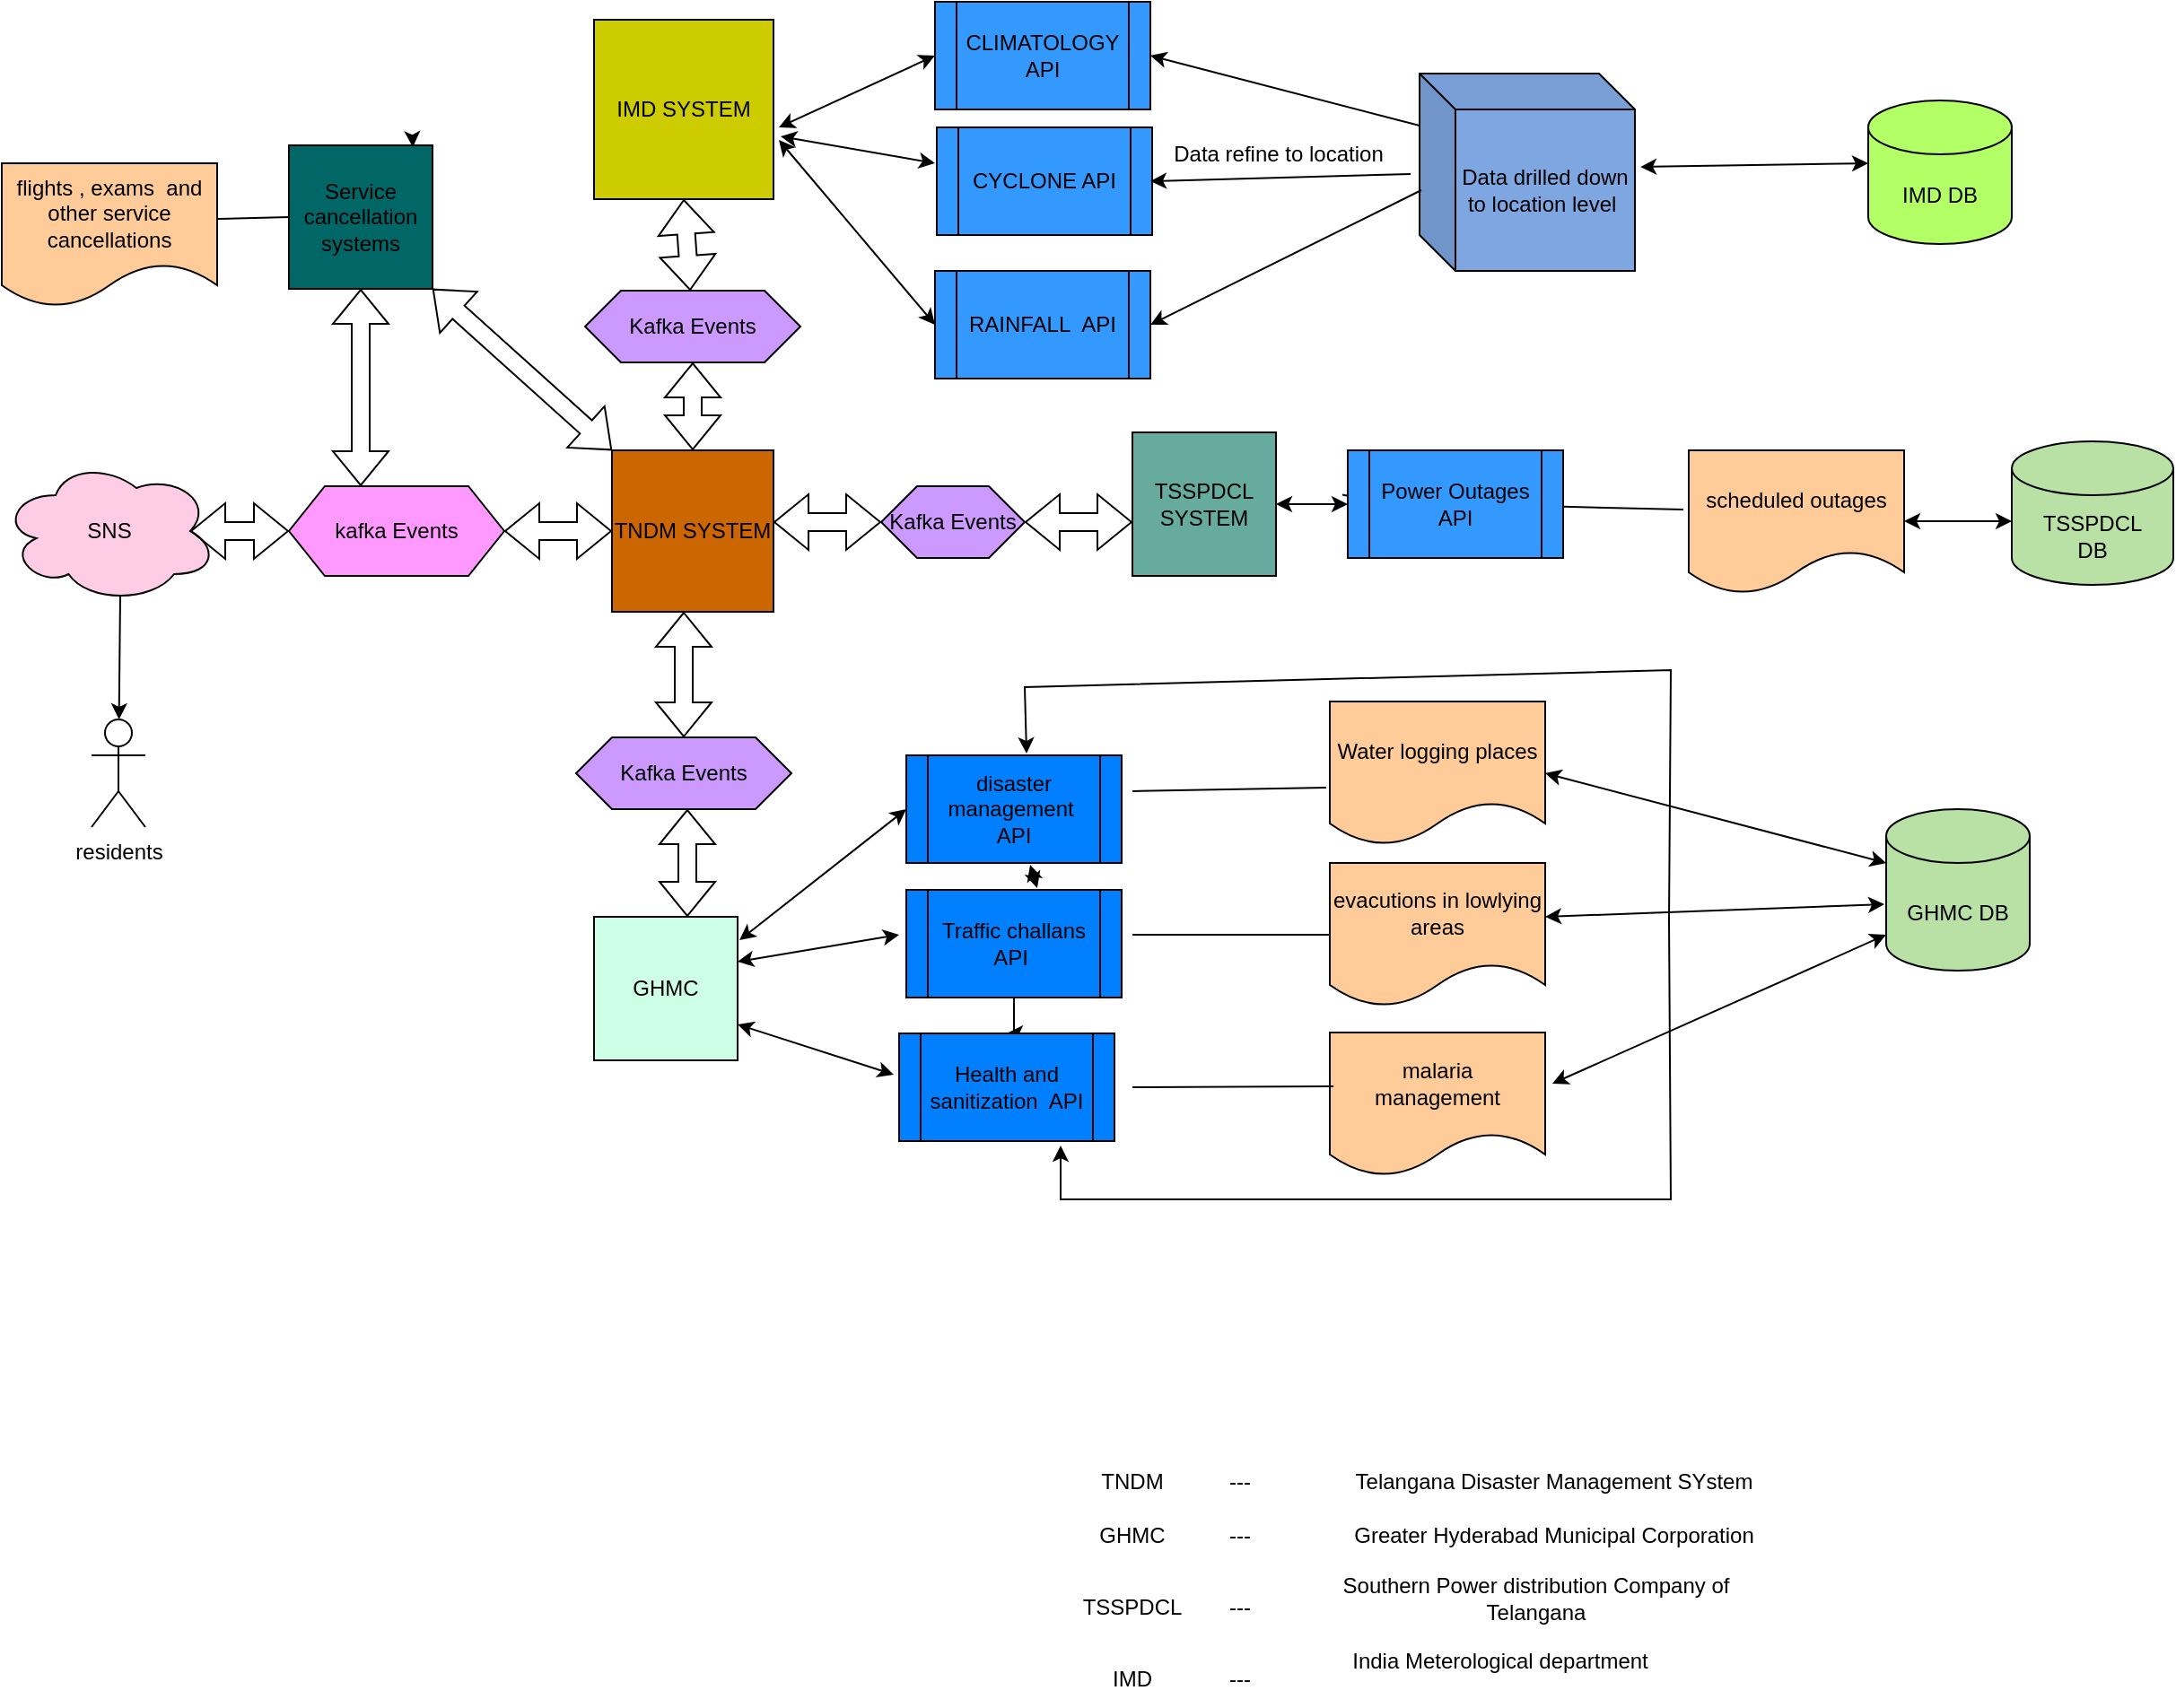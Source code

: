 <mxfile version="21.6.1" type="github">
  <diagram name="Page-1" id="eaPRT_ml55ByJp7L_sPj">
    <mxGraphModel dx="2021" dy="534" grid="1" gridSize="10" guides="1" tooltips="1" connect="1" arrows="1" fold="1" page="1" pageScale="1" pageWidth="827" pageHeight="1169" math="0" shadow="0">
      <root>
        <mxCell id="0" />
        <mxCell id="1" parent="0" />
        <mxCell id="SYDJRcQqZoQhkEUu3rmm-1" value="TNDM SYSTEM" style="whiteSpace=wrap;html=1;aspect=fixed;fillColor=#CC6600;" vertex="1" parent="1">
          <mxGeometry x="250" y="260" width="90" height="90" as="geometry" />
        </mxCell>
        <mxCell id="SYDJRcQqZoQhkEUu3rmm-3" value="residents" style="shape=umlActor;verticalLabelPosition=bottom;verticalAlign=top;html=1;outlineConnect=0;" vertex="1" parent="1">
          <mxGeometry x="-40" y="410" width="30" height="60" as="geometry" />
        </mxCell>
        <mxCell id="SYDJRcQqZoQhkEUu3rmm-4" value="SNS" style="ellipse;shape=cloud;whiteSpace=wrap;html=1;fillColor=#FFCCE6;" vertex="1" parent="1">
          <mxGeometry x="-90" y="265" width="120" height="80" as="geometry" />
        </mxCell>
        <mxCell id="SYDJRcQqZoQhkEUu3rmm-5" value="" style="endArrow=classic;html=1;rounded=0;exitX=0.55;exitY=0.95;exitDx=0;exitDy=0;exitPerimeter=0;" edge="1" parent="1" source="SYDJRcQqZoQhkEUu3rmm-4" target="SYDJRcQqZoQhkEUu3rmm-3">
          <mxGeometry width="50" height="50" relative="1" as="geometry">
            <mxPoint x="55" y="260" as="sourcePoint" />
            <mxPoint x="440" y="250" as="targetPoint" />
            <Array as="points" />
          </mxGeometry>
        </mxCell>
        <mxCell id="SYDJRcQqZoQhkEUu3rmm-10" value="IMD SYSTEM" style="whiteSpace=wrap;html=1;aspect=fixed;fillColor=#CCCC00;" vertex="1" parent="1">
          <mxGeometry x="240" y="20" width="100" height="100" as="geometry" />
        </mxCell>
        <mxCell id="SYDJRcQqZoQhkEUu3rmm-11" value="TSSPDCL&lt;br&gt;SYSTEM" style="whiteSpace=wrap;html=1;aspect=fixed;fillColor=#67AB9F;" vertex="1" parent="1">
          <mxGeometry x="540" y="250" width="80" height="80" as="geometry" />
        </mxCell>
        <mxCell id="SYDJRcQqZoQhkEUu3rmm-12" value="CLIMATOLOGY&lt;br&gt;API" style="shape=process;whiteSpace=wrap;html=1;backgroundOutline=1;fillColor=#3399FF;" vertex="1" parent="1">
          <mxGeometry x="430" y="10" width="120" height="60" as="geometry" />
        </mxCell>
        <mxCell id="SYDJRcQqZoQhkEUu3rmm-15" value="Data drilled down to location level&amp;nbsp;" style="shape=cube;whiteSpace=wrap;html=1;boundedLbl=1;backgroundOutline=1;darkOpacity=0.05;darkOpacity2=0.1;fillColor=#7EA6E0;" vertex="1" parent="1">
          <mxGeometry x="700" y="50" width="120" height="110" as="geometry" />
        </mxCell>
        <mxCell id="SYDJRcQqZoQhkEUu3rmm-17" value="CYCLONE API" style="shape=process;whiteSpace=wrap;html=1;backgroundOutline=1;fillColor=#3399FF;" vertex="1" parent="1">
          <mxGeometry x="431" y="80" width="120" height="60" as="geometry" />
        </mxCell>
        <mxCell id="SYDJRcQqZoQhkEUu3rmm-18" value="RAINFALL&amp;nbsp; API" style="shape=process;whiteSpace=wrap;html=1;backgroundOutline=1;fillColor=#3399FF;" vertex="1" parent="1">
          <mxGeometry x="430" y="160" width="120" height="60" as="geometry" />
        </mxCell>
        <mxCell id="SYDJRcQqZoQhkEUu3rmm-20" value="" style="endArrow=classic;html=1;rounded=0;" edge="1" parent="1" source="SYDJRcQqZoQhkEUu3rmm-21">
          <mxGeometry width="50" height="50" relative="1" as="geometry">
            <mxPoint x="650" y="110" as="sourcePoint" />
            <mxPoint x="560" y="110" as="targetPoint" />
          </mxGeometry>
        </mxCell>
        <mxCell id="SYDJRcQqZoQhkEUu3rmm-29" value="scheduled outages" style="shape=document;whiteSpace=wrap;html=1;boundedLbl=1;fillColor=#FFCC99;" vertex="1" parent="1">
          <mxGeometry x="850" y="260" width="120" height="80" as="geometry" />
        </mxCell>
        <mxCell id="SYDJRcQqZoQhkEUu3rmm-30" value="GHMC" style="whiteSpace=wrap;html=1;aspect=fixed;fillColor=#CCFFE6;" vertex="1" parent="1">
          <mxGeometry x="240" y="520" width="80" height="80" as="geometry" />
        </mxCell>
        <mxCell id="SYDJRcQqZoQhkEUu3rmm-32" value="disaster management&amp;nbsp; API" style="shape=process;whiteSpace=wrap;html=1;backgroundOutline=1;fillColor=#007FFF;" vertex="1" parent="1">
          <mxGeometry x="414" y="430" width="120" height="60" as="geometry" />
        </mxCell>
        <mxCell id="SYDJRcQqZoQhkEUu3rmm-57" value="" style="edgeStyle=orthogonalEdgeStyle;rounded=0;orthogonalLoop=1;jettySize=auto;html=1;" edge="1" parent="1" source="SYDJRcQqZoQhkEUu3rmm-33" target="SYDJRcQqZoQhkEUu3rmm-36">
          <mxGeometry relative="1" as="geometry" />
        </mxCell>
        <mxCell id="SYDJRcQqZoQhkEUu3rmm-33" value="Traffic challans API&amp;nbsp;" style="shape=process;whiteSpace=wrap;html=1;backgroundOutline=1;fillColor=#007FFF;" vertex="1" parent="1">
          <mxGeometry x="414" y="505" width="120" height="60" as="geometry" />
        </mxCell>
        <mxCell id="SYDJRcQqZoQhkEUu3rmm-36" value="Health and sanitization&amp;nbsp; API" style="shape=process;whiteSpace=wrap;html=1;backgroundOutline=1;fillColor=#007FFF;" vertex="1" parent="1">
          <mxGeometry x="410" y="585" width="120" height="60" as="geometry" />
        </mxCell>
        <mxCell id="SYDJRcQqZoQhkEUu3rmm-37" value="malaria&lt;br&gt;management" style="shape=document;whiteSpace=wrap;html=1;boundedLbl=1;fillColor=#FFCC99;" vertex="1" parent="1">
          <mxGeometry x="650" y="584.5" width="120" height="80" as="geometry" />
        </mxCell>
        <mxCell id="SYDJRcQqZoQhkEUu3rmm-38" value="" style="shape=flexArrow;endArrow=classic;startArrow=classic;html=1;rounded=0;entryX=0.5;entryY=1;entryDx=0;entryDy=0;" edge="1" parent="1" source="SYDJRcQqZoQhkEUu3rmm-1" target="SYDJRcQqZoQhkEUu3rmm-76">
          <mxGeometry width="100" height="100" relative="1" as="geometry">
            <mxPoint x="120" y="440" as="sourcePoint" />
            <mxPoint x="295" y="200" as="targetPoint" />
            <Array as="points" />
          </mxGeometry>
        </mxCell>
        <mxCell id="SYDJRcQqZoQhkEUu3rmm-39" value="" style="shape=flexArrow;endArrow=classic;startArrow=classic;html=1;rounded=0;entryX=0;entryY=0.5;entryDx=0;entryDy=0;" edge="1" parent="1" target="SYDJRcQqZoQhkEUu3rmm-96">
          <mxGeometry width="100" height="100" relative="1" as="geometry">
            <mxPoint x="340" y="300" as="sourcePoint" />
            <mxPoint x="390" y="300" as="targetPoint" />
          </mxGeometry>
        </mxCell>
        <mxCell id="SYDJRcQqZoQhkEUu3rmm-43" value="evacutions in lowlying areas" style="shape=document;whiteSpace=wrap;html=1;boundedLbl=1;fillColor=#FFCC99;" vertex="1" parent="1">
          <mxGeometry x="650" y="490" width="120" height="80" as="geometry" />
        </mxCell>
        <mxCell id="SYDJRcQqZoQhkEUu3rmm-44" value="" style="endArrow=none;html=1;rounded=0;entryX=-0.025;entryY=0.413;entryDx=0;entryDy=0;entryPerimeter=0;" edge="1" parent="1" source="SYDJRcQqZoQhkEUu3rmm-28" target="SYDJRcQqZoQhkEUu3rmm-29">
          <mxGeometry width="50" height="50" relative="1" as="geometry">
            <mxPoint x="720" y="297" as="sourcePoint" />
            <mxPoint x="720" y="260" as="targetPoint" />
          </mxGeometry>
        </mxCell>
        <mxCell id="SYDJRcQqZoQhkEUu3rmm-47" value="" style="endArrow=classic;startArrow=classic;html=1;rounded=0;" edge="1" parent="1">
          <mxGeometry width="50" height="50" relative="1" as="geometry">
            <mxPoint x="320" y="545" as="sourcePoint" />
            <mxPoint x="410" y="530" as="targetPoint" />
          </mxGeometry>
        </mxCell>
        <mxCell id="SYDJRcQqZoQhkEUu3rmm-48" value="" style="endArrow=classic;startArrow=classic;html=1;rounded=0;entryX=-0.025;entryY=0.383;entryDx=0;entryDy=0;entryPerimeter=0;exitX=1;exitY=0.75;exitDx=0;exitDy=0;" edge="1" parent="1" source="SYDJRcQqZoQhkEUu3rmm-30" target="SYDJRcQqZoQhkEUu3rmm-36">
          <mxGeometry width="50" height="50" relative="1" as="geometry">
            <mxPoint x="330" y="560" as="sourcePoint" />
            <mxPoint x="380" y="510" as="targetPoint" />
          </mxGeometry>
        </mxCell>
        <mxCell id="SYDJRcQqZoQhkEUu3rmm-49" value="" style="endArrow=none;html=1;rounded=0;entryX=0;entryY=0.5;entryDx=0;entryDy=0;" edge="1" parent="1" target="SYDJRcQqZoQhkEUu3rmm-43">
          <mxGeometry width="50" height="50" relative="1" as="geometry">
            <mxPoint x="540" y="530" as="sourcePoint" />
            <mxPoint x="620" y="520" as="targetPoint" />
            <Array as="points" />
          </mxGeometry>
        </mxCell>
        <mxCell id="SYDJRcQqZoQhkEUu3rmm-50" value="" style="endArrow=none;html=1;rounded=0;entryX=0.017;entryY=0.375;entryDx=0;entryDy=0;entryPerimeter=0;" edge="1" parent="1" target="SYDJRcQqZoQhkEUu3rmm-37">
          <mxGeometry width="50" height="50" relative="1" as="geometry">
            <mxPoint x="540" y="615" as="sourcePoint" />
            <mxPoint x="620" y="570" as="targetPoint" />
            <Array as="points" />
          </mxGeometry>
        </mxCell>
        <mxCell id="SYDJRcQqZoQhkEUu3rmm-52" value="" style="endArrow=classic;startArrow=classic;html=1;rounded=0;entryX=0;entryY=0.5;entryDx=0;entryDy=0;exitX=1.013;exitY=0.163;exitDx=0;exitDy=0;exitPerimeter=0;" edge="1" parent="1" source="SYDJRcQqZoQhkEUu3rmm-30" target="SYDJRcQqZoQhkEUu3rmm-32">
          <mxGeometry width="50" height="50" relative="1" as="geometry">
            <mxPoint x="330" y="520" as="sourcePoint" />
            <mxPoint x="370" y="440" as="targetPoint" />
            <Array as="points" />
          </mxGeometry>
        </mxCell>
        <mxCell id="SYDJRcQqZoQhkEUu3rmm-53" value="" style="endArrow=classic;startArrow=classic;html=1;rounded=0;exitX=0.608;exitY=-0.017;exitDx=0;exitDy=0;exitPerimeter=0;entryX=0.575;entryY=1.017;entryDx=0;entryDy=0;entryPerimeter=0;" edge="1" parent="1" source="SYDJRcQqZoQhkEUu3rmm-33" target="SYDJRcQqZoQhkEUu3rmm-32">
          <mxGeometry width="50" height="50" relative="1" as="geometry">
            <mxPoint x="440" y="490" as="sourcePoint" />
            <mxPoint x="490" y="440" as="targetPoint" />
          </mxGeometry>
        </mxCell>
        <mxCell id="SYDJRcQqZoQhkEUu3rmm-54" value="Water logging places" style="shape=document;whiteSpace=wrap;html=1;boundedLbl=1;fillColor=#FFCC99;" vertex="1" parent="1">
          <mxGeometry x="650" y="400" width="120" height="80" as="geometry" />
        </mxCell>
        <mxCell id="SYDJRcQqZoQhkEUu3rmm-55" value="" style="endArrow=none;html=1;rounded=0;entryX=-0.017;entryY=0.6;entryDx=0;entryDy=0;entryPerimeter=0;" edge="1" parent="1" target="SYDJRcQqZoQhkEUu3rmm-54">
          <mxGeometry width="50" height="50" relative="1" as="geometry">
            <mxPoint x="540" y="450" as="sourcePoint" />
            <mxPoint x="610" y="390" as="targetPoint" />
            <Array as="points" />
          </mxGeometry>
        </mxCell>
        <mxCell id="SYDJRcQqZoQhkEUu3rmm-56" value="" style="endArrow=classic;startArrow=classic;html=1;rounded=0;entryX=0.4;entryY=-0.05;entryDx=0;entryDy=0;entryPerimeter=0;" edge="1" parent="1">
          <mxGeometry width="50" height="50" relative="1" as="geometry">
            <mxPoint x="500" y="647.5" as="sourcePoint" />
            <mxPoint x="481" y="429" as="targetPoint" />
            <Array as="points">
              <mxPoint x="500" y="677.5" />
              <mxPoint x="840" y="677.5" />
              <mxPoint x="839" y="522" />
              <mxPoint x="840" y="382.5" />
              <mxPoint x="480" y="392" />
            </Array>
          </mxGeometry>
        </mxCell>
        <mxCell id="SYDJRcQqZoQhkEUu3rmm-59" value="IMD DB" style="shape=cylinder3;whiteSpace=wrap;html=1;boundedLbl=1;backgroundOutline=1;size=15;fillColor=#B3FF66;" vertex="1" parent="1">
          <mxGeometry x="950" y="65" width="80" height="80" as="geometry" />
        </mxCell>
        <mxCell id="SYDJRcQqZoQhkEUu3rmm-60" value="TSSPDCL&lt;br&gt;DB" style="shape=cylinder3;whiteSpace=wrap;html=1;boundedLbl=1;backgroundOutline=1;size=15;fillColor=#B9E0A5;" vertex="1" parent="1">
          <mxGeometry x="1030" y="255" width="90" height="80" as="geometry" />
        </mxCell>
        <mxCell id="SYDJRcQqZoQhkEUu3rmm-61" value="GHMC DB" style="shape=cylinder3;whiteSpace=wrap;html=1;boundedLbl=1;backgroundOutline=1;size=15;fillColor=#B9E0A5;" vertex="1" parent="1">
          <mxGeometry x="960" y="460" width="80" height="90" as="geometry" />
        </mxCell>
        <mxCell id="SYDJRcQqZoQhkEUu3rmm-63" value="" style="endArrow=classic;startArrow=classic;html=1;rounded=0;exitX=1.025;exitY=0.473;exitDx=0;exitDy=0;exitPerimeter=0;" edge="1" parent="1" source="SYDJRcQqZoQhkEUu3rmm-15">
          <mxGeometry width="50" height="50" relative="1" as="geometry">
            <mxPoint x="900" y="150" as="sourcePoint" />
            <mxPoint x="950" y="100" as="targetPoint" />
          </mxGeometry>
        </mxCell>
        <mxCell id="SYDJRcQqZoQhkEUu3rmm-64" value="" style="endArrow=classic;startArrow=classic;html=1;rounded=0;" edge="1" parent="1">
          <mxGeometry width="50" height="50" relative="1" as="geometry">
            <mxPoint x="970" y="299.5" as="sourcePoint" />
            <mxPoint x="1030" y="299.5" as="targetPoint" />
          </mxGeometry>
        </mxCell>
        <mxCell id="SYDJRcQqZoQhkEUu3rmm-65" value="" style="endArrow=classic;startArrow=classic;html=1;rounded=0;exitX=-0.012;exitY=0.589;exitDx=0;exitDy=0;exitPerimeter=0;" edge="1" parent="1" source="SYDJRcQqZoQhkEUu3rmm-61">
          <mxGeometry width="50" height="50" relative="1" as="geometry">
            <mxPoint x="840.71" y="520" as="sourcePoint" />
            <mxPoint x="769.999" y="520" as="targetPoint" />
          </mxGeometry>
        </mxCell>
        <mxCell id="SYDJRcQqZoQhkEUu3rmm-66" value="" style="endArrow=classic;startArrow=classic;html=1;rounded=0;entryX=0;entryY=0;entryDx=0;entryDy=30;entryPerimeter=0;" edge="1" parent="1" target="SYDJRcQqZoQhkEUu3rmm-61">
          <mxGeometry width="50" height="50" relative="1" as="geometry">
            <mxPoint x="770" y="440" as="sourcePoint" />
            <mxPoint x="820" y="390" as="targetPoint" />
          </mxGeometry>
        </mxCell>
        <mxCell id="SYDJRcQqZoQhkEUu3rmm-67" value="" style="endArrow=classic;startArrow=classic;html=1;rounded=0;exitX=1.033;exitY=0.356;exitDx=0;exitDy=0;exitPerimeter=0;" edge="1" parent="1" source="SYDJRcQqZoQhkEUu3rmm-37">
          <mxGeometry width="50" height="50" relative="1" as="geometry">
            <mxPoint x="910" y="580" as="sourcePoint" />
            <mxPoint x="960" y="530" as="targetPoint" />
          </mxGeometry>
        </mxCell>
        <mxCell id="SYDJRcQqZoQhkEUu3rmm-72" value="kafka Events" style="shape=hexagon;perimeter=hexagonPerimeter2;whiteSpace=wrap;html=1;fixedSize=1;fillColor=#FF99FF;" vertex="1" parent="1">
          <mxGeometry x="70" y="280" width="120" height="50" as="geometry" />
        </mxCell>
        <mxCell id="SYDJRcQqZoQhkEUu3rmm-73" value="Kafka Events" style="shape=hexagon;perimeter=hexagonPerimeter2;whiteSpace=wrap;html=1;fixedSize=1;fillColor=#CC99FF;" vertex="1" parent="1">
          <mxGeometry x="230" y="420" width="120" height="40" as="geometry" />
        </mxCell>
        <mxCell id="SYDJRcQqZoQhkEUu3rmm-74" value="" style="shape=flexArrow;endArrow=classic;startArrow=classic;html=1;rounded=0;exitX=0.65;exitY=0;exitDx=0;exitDy=0;exitPerimeter=0;" edge="1" parent="1" source="SYDJRcQqZoQhkEUu3rmm-30">
          <mxGeometry width="100" height="100" relative="1" as="geometry">
            <mxPoint x="200" y="540" as="sourcePoint" />
            <mxPoint x="292" y="460" as="targetPoint" />
          </mxGeometry>
        </mxCell>
        <mxCell id="SYDJRcQqZoQhkEUu3rmm-75" value="" style="shape=hexagon;perimeter=hexagonPerimeter2;whiteSpace=wrap;html=1;fixedSize=1;" vertex="1" parent="1">
          <mxGeometry x="240" y="190" width="120" as="geometry" />
        </mxCell>
        <mxCell id="SYDJRcQqZoQhkEUu3rmm-76" value="Kafka Events" style="shape=hexagon;perimeter=hexagonPerimeter2;whiteSpace=wrap;html=1;fixedSize=1;fillColor=#CC99FF;" vertex="1" parent="1">
          <mxGeometry x="235" y="171" width="120" height="40" as="geometry" />
        </mxCell>
        <mxCell id="SYDJRcQqZoQhkEUu3rmm-77" value="" style="shape=flexArrow;endArrow=classic;startArrow=classic;html=1;rounded=0;exitX=0.5;exitY=0;exitDx=0;exitDy=0;" edge="1" parent="1" source="SYDJRcQqZoQhkEUu3rmm-73">
          <mxGeometry width="100" height="100" relative="1" as="geometry">
            <mxPoint x="220" y="440" as="sourcePoint" />
            <mxPoint x="290" y="350" as="targetPoint" />
          </mxGeometry>
        </mxCell>
        <mxCell id="SYDJRcQqZoQhkEUu3rmm-81" value="" style="shape=flexArrow;endArrow=classic;startArrow=classic;html=1;rounded=0;" edge="1" parent="1" source="SYDJRcQqZoQhkEUu3rmm-76">
          <mxGeometry width="100" height="100" relative="1" as="geometry">
            <mxPoint x="190" y="220" as="sourcePoint" />
            <mxPoint x="290" y="120" as="targetPoint" />
          </mxGeometry>
        </mxCell>
        <mxCell id="SYDJRcQqZoQhkEUu3rmm-82" value="" style="shape=flexArrow;endArrow=classic;startArrow=classic;html=1;rounded=0;exitX=0.875;exitY=0.5;exitDx=0;exitDy=0;exitPerimeter=0;entryX=0;entryY=0.5;entryDx=0;entryDy=0;" edge="1" parent="1" source="SYDJRcQqZoQhkEUu3rmm-4" target="SYDJRcQqZoQhkEUu3rmm-72">
          <mxGeometry width="100" height="100" relative="1" as="geometry">
            <mxPoint x="-20" y="400" as="sourcePoint" />
            <mxPoint x="80" y="300" as="targetPoint" />
          </mxGeometry>
        </mxCell>
        <mxCell id="SYDJRcQqZoQhkEUu3rmm-83" value="" style="shape=flexArrow;endArrow=classic;startArrow=classic;html=1;rounded=0;entryX=0;entryY=0.5;entryDx=0;entryDy=0;exitX=1;exitY=0.5;exitDx=0;exitDy=0;" edge="1" parent="1" source="SYDJRcQqZoQhkEUu3rmm-72" target="SYDJRcQqZoQhkEUu3rmm-1">
          <mxGeometry width="100" height="100" relative="1" as="geometry">
            <mxPoint x="200" y="300" as="sourcePoint" />
            <mxPoint x="290" y="210" as="targetPoint" />
          </mxGeometry>
        </mxCell>
        <mxCell id="SYDJRcQqZoQhkEUu3rmm-85" value="Service cancellation systems" style="whiteSpace=wrap;html=1;aspect=fixed;fillColor=#006666;" vertex="1" parent="1">
          <mxGeometry x="70" y="90" width="80" height="80" as="geometry" />
        </mxCell>
        <mxCell id="SYDJRcQqZoQhkEUu3rmm-86" value="" style="shape=flexArrow;endArrow=classic;startArrow=classic;html=1;rounded=0;entryX=0;entryY=0;entryDx=0;entryDy=0;" edge="1" parent="1" target="SYDJRcQqZoQhkEUu3rmm-1">
          <mxGeometry width="100" height="100" relative="1" as="geometry">
            <mxPoint x="150" y="170" as="sourcePoint" />
            <mxPoint x="140" y="170" as="targetPoint" />
          </mxGeometry>
        </mxCell>
        <mxCell id="SYDJRcQqZoQhkEUu3rmm-87" value="" style="shape=flexArrow;endArrow=classic;startArrow=classic;html=1;rounded=0;exitX=0.25;exitY=-0.02;exitDx=0;exitDy=0;exitPerimeter=0;entryX=0.5;entryY=1;entryDx=0;entryDy=0;" edge="1" parent="1" target="SYDJRcQqZoQhkEUu3rmm-85">
          <mxGeometry width="100" height="100" relative="1" as="geometry">
            <mxPoint x="110" y="280" as="sourcePoint" />
            <mxPoint x="110" y="181" as="targetPoint" />
          </mxGeometry>
        </mxCell>
        <mxCell id="SYDJRcQqZoQhkEUu3rmm-88" style="edgeStyle=orthogonalEdgeStyle;rounded=0;orthogonalLoop=1;jettySize=auto;html=1;exitX=0.5;exitY=0;exitDx=0;exitDy=0;entryX=0.863;entryY=0.013;entryDx=0;entryDy=0;entryPerimeter=0;" edge="1" parent="1" source="SYDJRcQqZoQhkEUu3rmm-85" target="SYDJRcQqZoQhkEUu3rmm-85">
          <mxGeometry relative="1" as="geometry" />
        </mxCell>
        <mxCell id="SYDJRcQqZoQhkEUu3rmm-89" value="flights , exams&amp;nbsp; and other service cancellations" style="shape=document;whiteSpace=wrap;html=1;boundedLbl=1;fillColor=#FFCC99;" vertex="1" parent="1">
          <mxGeometry x="-90" y="100" width="120" height="80" as="geometry" />
        </mxCell>
        <mxCell id="SYDJRcQqZoQhkEUu3rmm-90" value="" style="endArrow=none;html=1;rounded=0;exitX=1;exitY=0.388;exitDx=0;exitDy=0;exitPerimeter=0;" edge="1" parent="1" source="SYDJRcQqZoQhkEUu3rmm-89">
          <mxGeometry width="50" height="50" relative="1" as="geometry">
            <mxPoint x="20" y="180" as="sourcePoint" />
            <mxPoint x="70" y="130" as="targetPoint" />
          </mxGeometry>
        </mxCell>
        <mxCell id="SYDJRcQqZoQhkEUu3rmm-93" value="" style="endArrow=classic;startArrow=classic;html=1;rounded=0;entryX=0;entryY=0.5;entryDx=0;entryDy=0;exitX=1.03;exitY=0.67;exitDx=0;exitDy=0;exitPerimeter=0;" edge="1" parent="1" source="SYDJRcQqZoQhkEUu3rmm-10" target="SYDJRcQqZoQhkEUu3rmm-18">
          <mxGeometry width="50" height="50" relative="1" as="geometry">
            <mxPoint x="340" y="230" as="sourcePoint" />
            <mxPoint x="390" y="180" as="targetPoint" />
          </mxGeometry>
        </mxCell>
        <mxCell id="SYDJRcQqZoQhkEUu3rmm-94" value="" style="endArrow=classic;startArrow=classic;html=1;rounded=0;exitX=1.04;exitY=0.65;exitDx=0;exitDy=0;exitPerimeter=0;" edge="1" parent="1" source="SYDJRcQqZoQhkEUu3rmm-10">
          <mxGeometry width="50" height="50" relative="1" as="geometry">
            <mxPoint x="340" y="100" as="sourcePoint" />
            <mxPoint x="430" y="100" as="targetPoint" />
          </mxGeometry>
        </mxCell>
        <mxCell id="SYDJRcQqZoQhkEUu3rmm-95" value="" style="endArrow=classic;startArrow=classic;html=1;rounded=0;entryX=0;entryY=0.5;entryDx=0;entryDy=0;exitX=1.03;exitY=0.6;exitDx=0;exitDy=0;exitPerimeter=0;" edge="1" parent="1" source="SYDJRcQqZoQhkEUu3rmm-10" target="SYDJRcQqZoQhkEUu3rmm-12">
          <mxGeometry width="50" height="50" relative="1" as="geometry">
            <mxPoint x="340" y="100" as="sourcePoint" />
            <mxPoint x="390" y="50" as="targetPoint" />
          </mxGeometry>
        </mxCell>
        <mxCell id="SYDJRcQqZoQhkEUu3rmm-96" value="Kafka Events" style="shape=hexagon;perimeter=hexagonPerimeter2;whiteSpace=wrap;html=1;fixedSize=1;fillColor=#CC99FF;" vertex="1" parent="1">
          <mxGeometry x="400" y="280" width="80" height="40" as="geometry" />
        </mxCell>
        <mxCell id="SYDJRcQqZoQhkEUu3rmm-100" value="" style="endArrow=none;html=1;rounded=0;entryX=-0.025;entryY=0.413;entryDx=0;entryDy=0;entryPerimeter=0;" edge="1" parent="1" target="SYDJRcQqZoQhkEUu3rmm-28">
          <mxGeometry width="50" height="50" relative="1" as="geometry">
            <mxPoint x="720" y="297" as="sourcePoint" />
            <mxPoint x="847" y="293" as="targetPoint" />
          </mxGeometry>
        </mxCell>
        <mxCell id="SYDJRcQqZoQhkEUu3rmm-28" value="Power Outages API" style="shape=process;whiteSpace=wrap;html=1;backgroundOutline=1;fillColor=#3399FF;" vertex="1" parent="1">
          <mxGeometry x="660" y="260" width="120" height="60" as="geometry" />
        </mxCell>
        <mxCell id="SYDJRcQqZoQhkEUu3rmm-102" value="" style="shape=flexArrow;endArrow=classic;startArrow=classic;html=1;rounded=0;exitX=1;exitY=0.5;exitDx=0;exitDy=0;entryX=0;entryY=0.625;entryDx=0;entryDy=0;entryPerimeter=0;" edge="1" parent="1" source="SYDJRcQqZoQhkEUu3rmm-96" target="SYDJRcQqZoQhkEUu3rmm-11">
          <mxGeometry width="100" height="100" relative="1" as="geometry">
            <mxPoint x="450" y="380" as="sourcePoint" />
            <mxPoint x="550" y="280" as="targetPoint" />
          </mxGeometry>
        </mxCell>
        <mxCell id="SYDJRcQqZoQhkEUu3rmm-103" value="" style="endArrow=classic;startArrow=classic;html=1;rounded=0;entryX=0;entryY=0.5;entryDx=0;entryDy=0;exitX=1;exitY=0.5;exitDx=0;exitDy=0;" edge="1" parent="1" source="SYDJRcQqZoQhkEUu3rmm-11" target="SYDJRcQqZoQhkEUu3rmm-28">
          <mxGeometry width="50" height="50" relative="1" as="geometry">
            <mxPoint x="620" y="300" as="sourcePoint" />
            <mxPoint x="670" y="250" as="targetPoint" />
          </mxGeometry>
        </mxCell>
        <mxCell id="SYDJRcQqZoQhkEUu3rmm-104" value="" style="endArrow=classic;html=1;rounded=0;entryX=1;entryY=0.5;entryDx=0;entryDy=0;exitX=0.008;exitY=0.591;exitDx=0;exitDy=0;exitPerimeter=0;" edge="1" parent="1" source="SYDJRcQqZoQhkEUu3rmm-15" target="SYDJRcQqZoQhkEUu3rmm-18">
          <mxGeometry width="50" height="50" relative="1" as="geometry">
            <mxPoint x="590" y="200" as="sourcePoint" />
            <mxPoint x="640" y="150" as="targetPoint" />
          </mxGeometry>
        </mxCell>
        <mxCell id="SYDJRcQqZoQhkEUu3rmm-105" value="" style="endArrow=classic;html=1;rounded=0;exitX=0;exitY=0.264;exitDx=0;exitDy=0;exitPerimeter=0;entryX=1;entryY=0.5;entryDx=0;entryDy=0;" edge="1" parent="1" source="SYDJRcQqZoQhkEUu3rmm-15" target="SYDJRcQqZoQhkEUu3rmm-12">
          <mxGeometry width="50" height="50" relative="1" as="geometry">
            <mxPoint x="520" y="90" as="sourcePoint" />
            <mxPoint x="570" y="40" as="targetPoint" />
          </mxGeometry>
        </mxCell>
        <mxCell id="SYDJRcQqZoQhkEUu3rmm-21" value="Data refine to location" style="text;html=1;align=center;verticalAlign=middle;resizable=0;points=[];autosize=1;strokeColor=none;fillColor=none;" vertex="1" parent="1">
          <mxGeometry x="551" y="80" width="140" height="30" as="geometry" />
        </mxCell>
        <mxCell id="SYDJRcQqZoQhkEUu3rmm-107" value="" style="endArrow=classic;html=1;rounded=0;exitX=1.029;exitY=0.867;exitDx=0;exitDy=0;exitPerimeter=0;entryX=-0.007;entryY=1;entryDx=0;entryDy=0;entryPerimeter=0;" edge="1" parent="1" source="SYDJRcQqZoQhkEUu3rmm-21" target="SYDJRcQqZoQhkEUu3rmm-21">
          <mxGeometry width="50" height="50" relative="1" as="geometry">
            <mxPoint x="560" y="135" as="sourcePoint" />
            <mxPoint x="610" y="85" as="targetPoint" />
          </mxGeometry>
        </mxCell>
        <mxCell id="SYDJRcQqZoQhkEUu3rmm-108" value="TNDM" style="text;html=1;strokeColor=none;fillColor=none;align=center;verticalAlign=middle;whiteSpace=wrap;rounded=0;" vertex="1" parent="1">
          <mxGeometry x="510" y="820" width="60" height="30" as="geometry" />
        </mxCell>
        <mxCell id="SYDJRcQqZoQhkEUu3rmm-109" value="---" style="text;html=1;strokeColor=none;fillColor=none;align=center;verticalAlign=middle;whiteSpace=wrap;rounded=0;" vertex="1" parent="1">
          <mxGeometry x="570" y="820" width="60" height="30" as="geometry" />
        </mxCell>
        <mxCell id="SYDJRcQqZoQhkEUu3rmm-110" value="Telangana Disaster Management SYstem" style="text;html=1;strokeColor=none;fillColor=none;align=center;verticalAlign=middle;whiteSpace=wrap;rounded=0;" vertex="1" parent="1">
          <mxGeometry x="630" y="820" width="290" height="30" as="geometry" />
        </mxCell>
        <mxCell id="SYDJRcQqZoQhkEUu3rmm-111" value="GHMC" style="text;html=1;strokeColor=none;fillColor=none;align=center;verticalAlign=middle;whiteSpace=wrap;rounded=0;" vertex="1" parent="1">
          <mxGeometry x="510" y="850" width="60" height="30" as="geometry" />
        </mxCell>
        <mxCell id="SYDJRcQqZoQhkEUu3rmm-112" value="---" style="text;html=1;strokeColor=none;fillColor=none;align=center;verticalAlign=middle;whiteSpace=wrap;rounded=0;" vertex="1" parent="1">
          <mxGeometry x="570" y="850" width="60" height="30" as="geometry" />
        </mxCell>
        <mxCell id="SYDJRcQqZoQhkEUu3rmm-113" value="Greater Hyderabad Municipal Corporation" style="text;html=1;strokeColor=none;fillColor=none;align=center;verticalAlign=middle;whiteSpace=wrap;rounded=0;" vertex="1" parent="1">
          <mxGeometry x="660" y="850" width="230" height="30" as="geometry" />
        </mxCell>
        <mxCell id="SYDJRcQqZoQhkEUu3rmm-114" value="TSSPDCL" style="text;html=1;strokeColor=none;fillColor=none;align=center;verticalAlign=middle;whiteSpace=wrap;rounded=0;" vertex="1" parent="1">
          <mxGeometry x="510" y="890" width="60" height="30" as="geometry" />
        </mxCell>
        <mxCell id="SYDJRcQqZoQhkEUu3rmm-115" value="---" style="text;html=1;strokeColor=none;fillColor=none;align=center;verticalAlign=middle;whiteSpace=wrap;rounded=0;" vertex="1" parent="1">
          <mxGeometry x="570" y="890" width="60" height="30" as="geometry" />
        </mxCell>
        <mxCell id="SYDJRcQqZoQhkEUu3rmm-116" value="Southern Power distribution Company of Telangana" style="text;html=1;strokeColor=none;fillColor=none;align=center;verticalAlign=middle;whiteSpace=wrap;rounded=0;" vertex="1" parent="1">
          <mxGeometry x="640" y="890" width="250" height="20" as="geometry" />
        </mxCell>
        <mxCell id="SYDJRcQqZoQhkEUu3rmm-117" value="IMD" style="text;html=1;strokeColor=none;fillColor=none;align=center;verticalAlign=middle;whiteSpace=wrap;rounded=0;" vertex="1" parent="1">
          <mxGeometry x="510" y="930" width="60" height="30" as="geometry" />
        </mxCell>
        <mxCell id="SYDJRcQqZoQhkEUu3rmm-119" value="---" style="text;html=1;strokeColor=none;fillColor=none;align=center;verticalAlign=middle;whiteSpace=wrap;rounded=0;" vertex="1" parent="1">
          <mxGeometry x="570" y="930" width="60" height="30" as="geometry" />
        </mxCell>
        <mxCell id="SYDJRcQqZoQhkEUu3rmm-121" value="India Meterological department" style="text;html=1;strokeColor=none;fillColor=none;align=center;verticalAlign=middle;whiteSpace=wrap;rounded=0;" vertex="1" parent="1">
          <mxGeometry x="630" y="920" width="230" height="30" as="geometry" />
        </mxCell>
      </root>
    </mxGraphModel>
  </diagram>
</mxfile>

